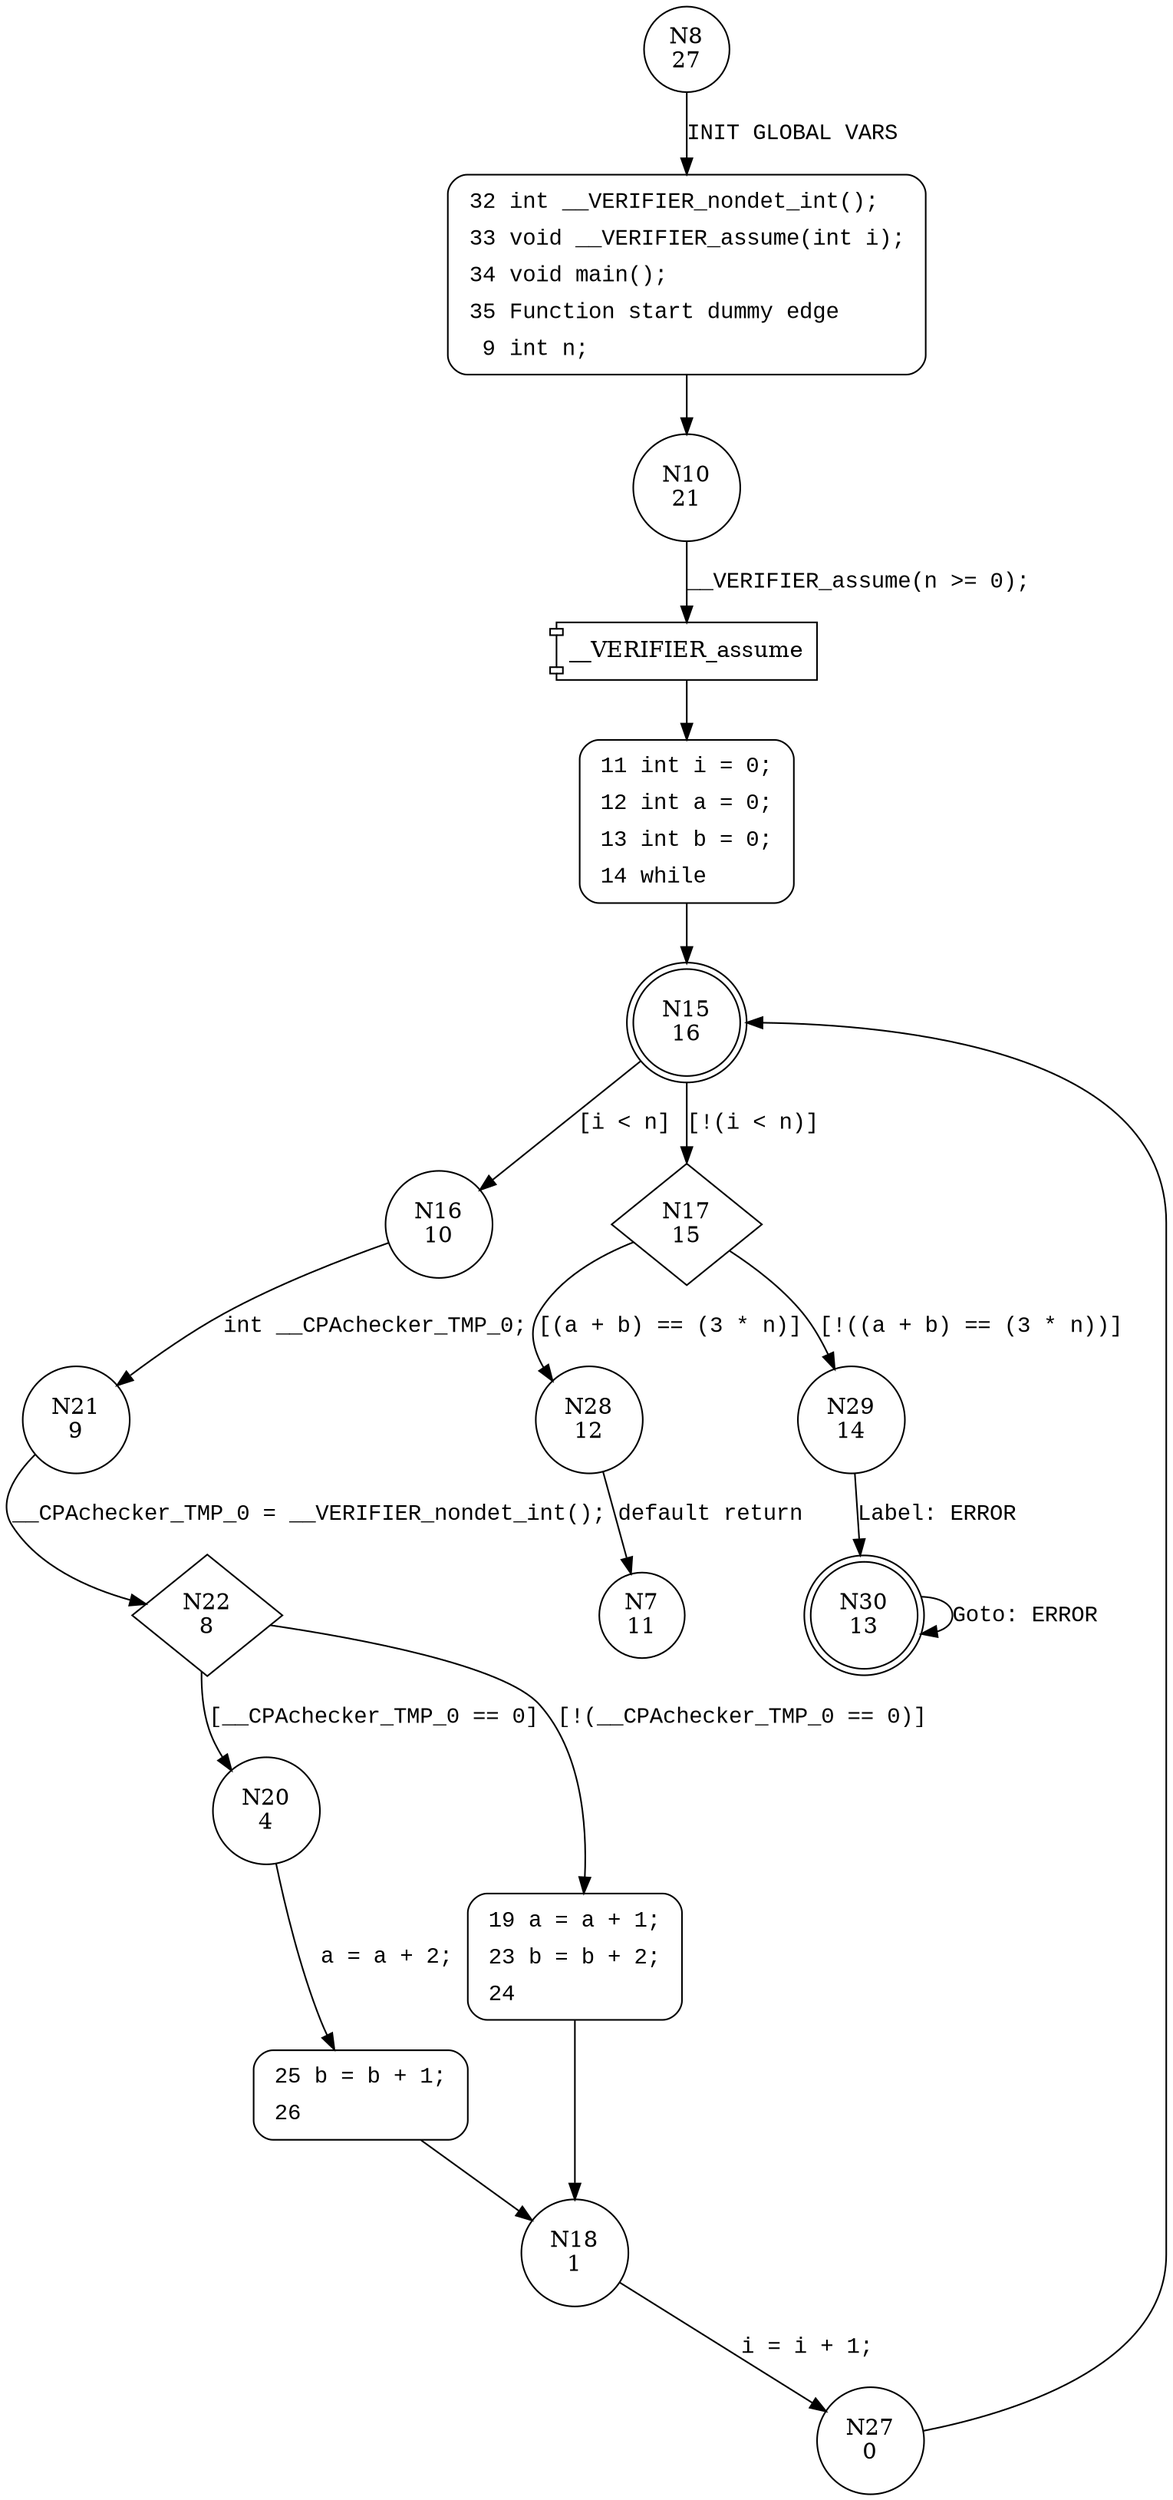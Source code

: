 digraph main {
8 [shape="circle" label="N8\n27"]
32 [shape="circle" label="N32\n26"]
10 [shape="circle" label="N10\n21"]
11 [shape="circle" label="N11\n20"]
15 [shape="doublecircle" label="N15\n16"]
16 [shape="circle" label="N16\n10"]
17 [shape="diamond" label="N17\n15"]
28 [shape="circle" label="N28\n12"]
29 [shape="circle" label="N29\n14"]
30 [shape="doublecircle" label="N30\n13"]
21 [shape="circle" label="N21\n9"]
22 [shape="diamond" label="N22\n8"]
20 [shape="circle" label="N20\n4"]
19 [shape="circle" label="N19\n7"]
18 [shape="circle" label="N18\n1"]
27 [shape="circle" label="N27\n0"]
25 [shape="circle" label="N25\n3"]
7 [shape="circle" label="N7\n11"]
32 [style="filled,bold" penwidth="1" fillcolor="white" fontname="Courier New" shape="Mrecord" label=<<table border="0" cellborder="0" cellpadding="3" bgcolor="white"><tr><td align="right">32</td><td align="left">int __VERIFIER_nondet_int();</td></tr><tr><td align="right">33</td><td align="left">void __VERIFIER_assume(int i);</td></tr><tr><td align="right">34</td><td align="left">void main();</td></tr><tr><td align="right">35</td><td align="left">Function start dummy edge</td></tr><tr><td align="right">9</td><td align="left">int n;</td></tr></table>>]
32 -> 10[label=""]
11 [style="filled,bold" penwidth="1" fillcolor="white" fontname="Courier New" shape="Mrecord" label=<<table border="0" cellborder="0" cellpadding="3" bgcolor="white"><tr><td align="right">11</td><td align="left">int i = 0;</td></tr><tr><td align="right">12</td><td align="left">int a = 0;</td></tr><tr><td align="right">13</td><td align="left">int b = 0;</td></tr><tr><td align="right">14</td><td align="left">while</td></tr></table>>]
11 -> 15[label=""]
19 [style="filled,bold" penwidth="1" fillcolor="white" fontname="Courier New" shape="Mrecord" label=<<table border="0" cellborder="0" cellpadding="3" bgcolor="white"><tr><td align="right">19</td><td align="left">a = a + 1;</td></tr><tr><td align="right">23</td><td align="left">b = b + 2;</td></tr><tr><td align="right">24</td><td align="left"></td></tr></table>>]
19 -> 18[label=""]
25 [style="filled,bold" penwidth="1" fillcolor="white" fontname="Courier New" shape="Mrecord" label=<<table border="0" cellborder="0" cellpadding="3" bgcolor="white"><tr><td align="right">25</td><td align="left">b = b + 1;</td></tr><tr><td align="right">26</td><td align="left"></td></tr></table>>]
25 -> 18[label=""]
8 -> 32 [label="INIT GLOBAL VARS" fontname="Courier New"]
100001 [shape="component" label="__VERIFIER_assume"]
10 -> 100001 [label="__VERIFIER_assume(n >= 0);" fontname="Courier New"]
100001 -> 11 [label="" fontname="Courier New"]
15 -> 16 [label="[i < n]" fontname="Courier New"]
15 -> 17 [label="[!(i < n)]" fontname="Courier New"]
17 -> 28 [label="[(a + b) == (3 * n)]" fontname="Courier New"]
17 -> 29 [label="[!((a + b) == (3 * n))]" fontname="Courier New"]
30 -> 30 [label="Goto: ERROR" fontname="Courier New"]
16 -> 21 [label="int __CPAchecker_TMP_0;" fontname="Courier New"]
22 -> 20 [label="[__CPAchecker_TMP_0 == 0]" fontname="Courier New"]
22 -> 19 [label="[!(__CPAchecker_TMP_0 == 0)]" fontname="Courier New"]
18 -> 27 [label="i = i + 1;" fontname="Courier New"]
20 -> 25 [label="a = a + 2;" fontname="Courier New"]
29 -> 30 [label="Label: ERROR" fontname="Courier New"]
28 -> 7 [label="default return" fontname="Courier New"]
21 -> 22 [label="__CPAchecker_TMP_0 = __VERIFIER_nondet_int();" fontname="Courier New"]
27 -> 15 [label="" fontname="Courier New"]
}